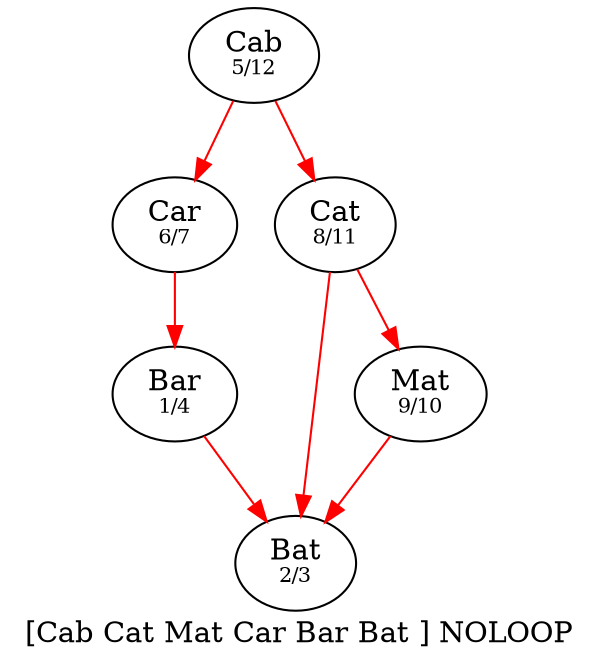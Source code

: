 ## Jagadeesh Vasudevamurthy ####
digraph g {
	label = "[Cab Cat Mat Car Bar Bat ] NOLOOP"
	Bar[label=<Bar<BR /><FONT POINT-SIZE="10">1/4</FONT>>]
	Bat[label=<Bat<BR /><FONT POINT-SIZE="10">2/3</FONT>>]
	Cab[label=<Cab<BR /><FONT POINT-SIZE="10">5/12</FONT>>]
	Car[label=<Car<BR /><FONT POINT-SIZE="10">6/7</FONT>>]
	Mat[label=<Mat<BR /><FONT POINT-SIZE="10">9/10</FONT>>]
	Cat[label=<Cat<BR /><FONT POINT-SIZE="10">8/11</FONT>>]
	edge [color=red]
	Bar -> Bat
	Cab -> Car
	Cab -> Cat
	Car -> Bar
	Mat -> Bat
	Cat -> Mat
	Cat -> Bat
}